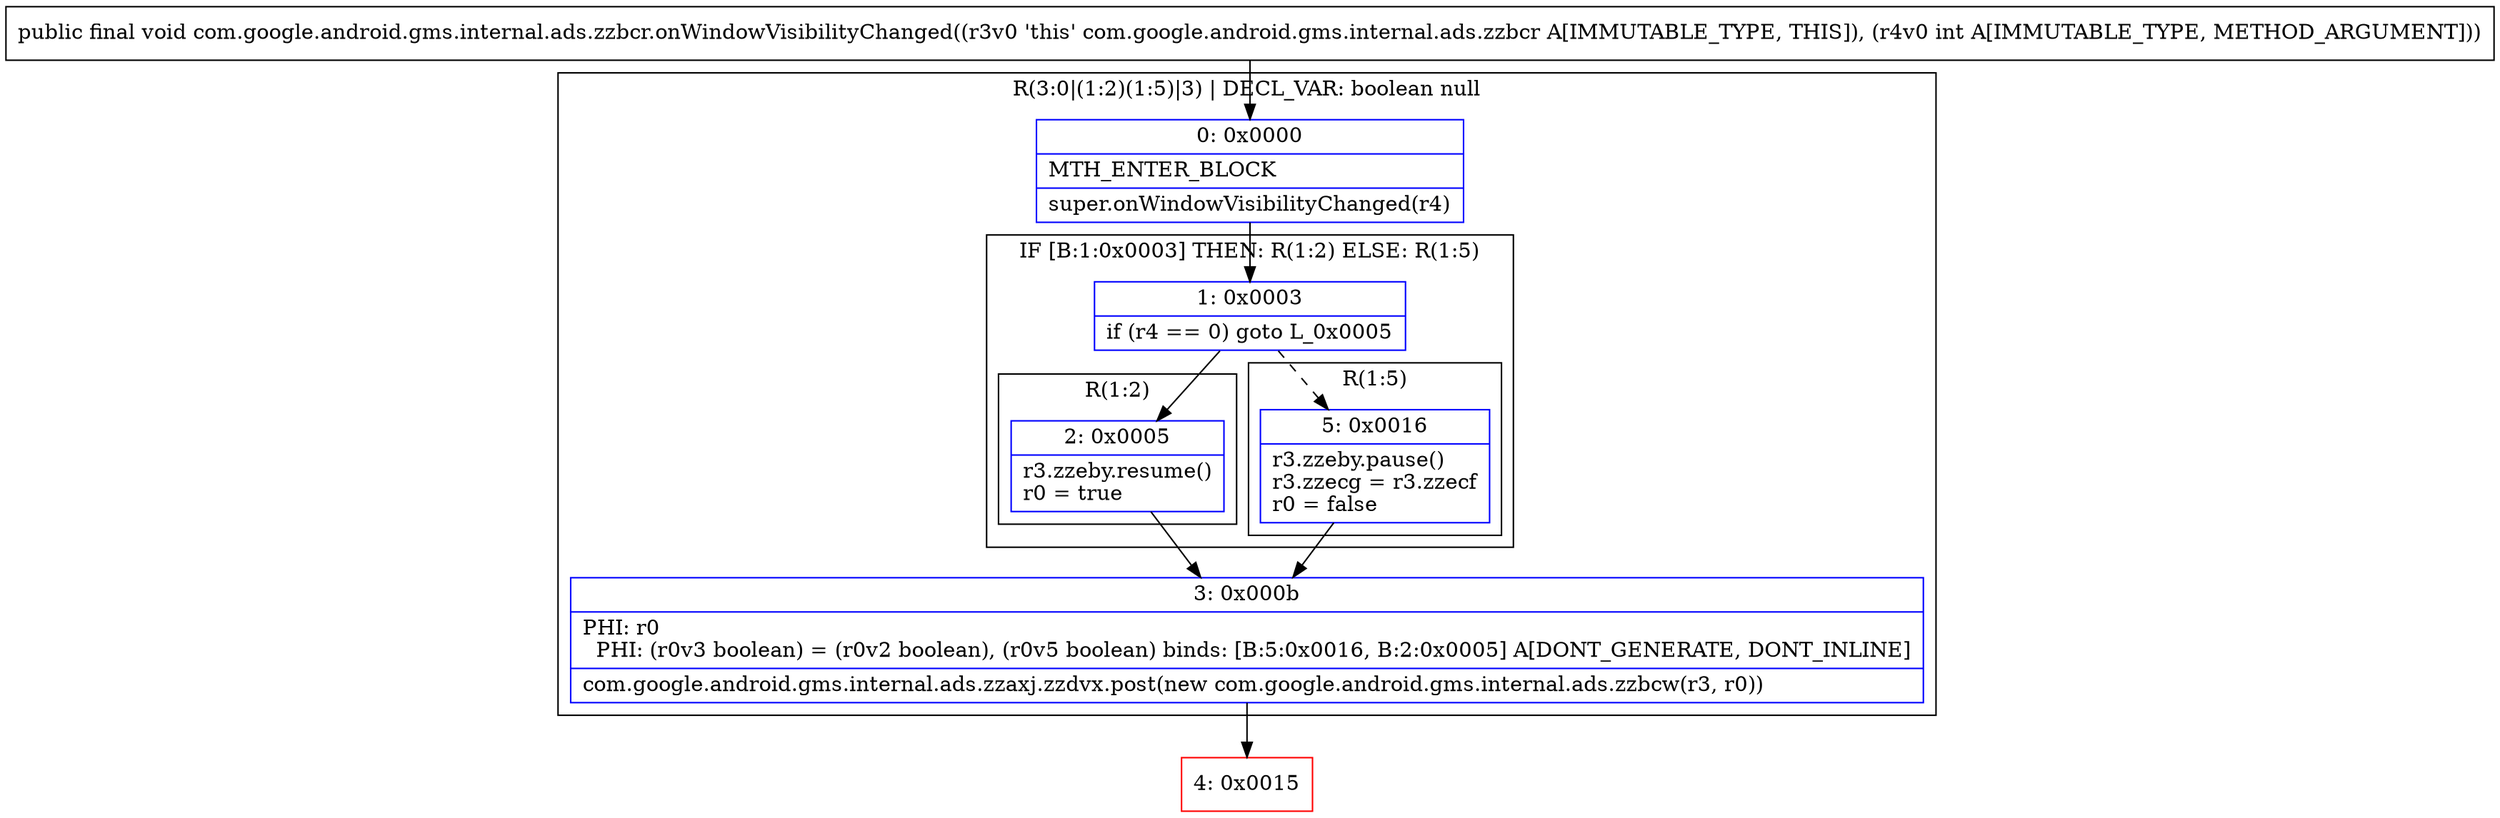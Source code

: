 digraph "CFG forcom.google.android.gms.internal.ads.zzbcr.onWindowVisibilityChanged(I)V" {
subgraph cluster_Region_196820465 {
label = "R(3:0|(1:2)(1:5)|3) | DECL_VAR: boolean null\l";
node [shape=record,color=blue];
Node_0 [shape=record,label="{0\:\ 0x0000|MTH_ENTER_BLOCK\l|super.onWindowVisibilityChanged(r4)\l}"];
subgraph cluster_IfRegion_395259327 {
label = "IF [B:1:0x0003] THEN: R(1:2) ELSE: R(1:5)";
node [shape=record,color=blue];
Node_1 [shape=record,label="{1\:\ 0x0003|if (r4 == 0) goto L_0x0005\l}"];
subgraph cluster_Region_1398724173 {
label = "R(1:2)";
node [shape=record,color=blue];
Node_2 [shape=record,label="{2\:\ 0x0005|r3.zzeby.resume()\lr0 = true\l}"];
}
subgraph cluster_Region_485640884 {
label = "R(1:5)";
node [shape=record,color=blue];
Node_5 [shape=record,label="{5\:\ 0x0016|r3.zzeby.pause()\lr3.zzecg = r3.zzecf\lr0 = false\l}"];
}
}
Node_3 [shape=record,label="{3\:\ 0x000b|PHI: r0 \l  PHI: (r0v3 boolean) = (r0v2 boolean), (r0v5 boolean) binds: [B:5:0x0016, B:2:0x0005] A[DONT_GENERATE, DONT_INLINE]\l|com.google.android.gms.internal.ads.zzaxj.zzdvx.post(new com.google.android.gms.internal.ads.zzbcw(r3, r0))\l}"];
}
Node_4 [shape=record,color=red,label="{4\:\ 0x0015}"];
MethodNode[shape=record,label="{public final void com.google.android.gms.internal.ads.zzbcr.onWindowVisibilityChanged((r3v0 'this' com.google.android.gms.internal.ads.zzbcr A[IMMUTABLE_TYPE, THIS]), (r4v0 int A[IMMUTABLE_TYPE, METHOD_ARGUMENT])) }"];
MethodNode -> Node_0;
Node_0 -> Node_1;
Node_1 -> Node_2;
Node_1 -> Node_5[style=dashed];
Node_2 -> Node_3;
Node_5 -> Node_3;
Node_3 -> Node_4;
}

